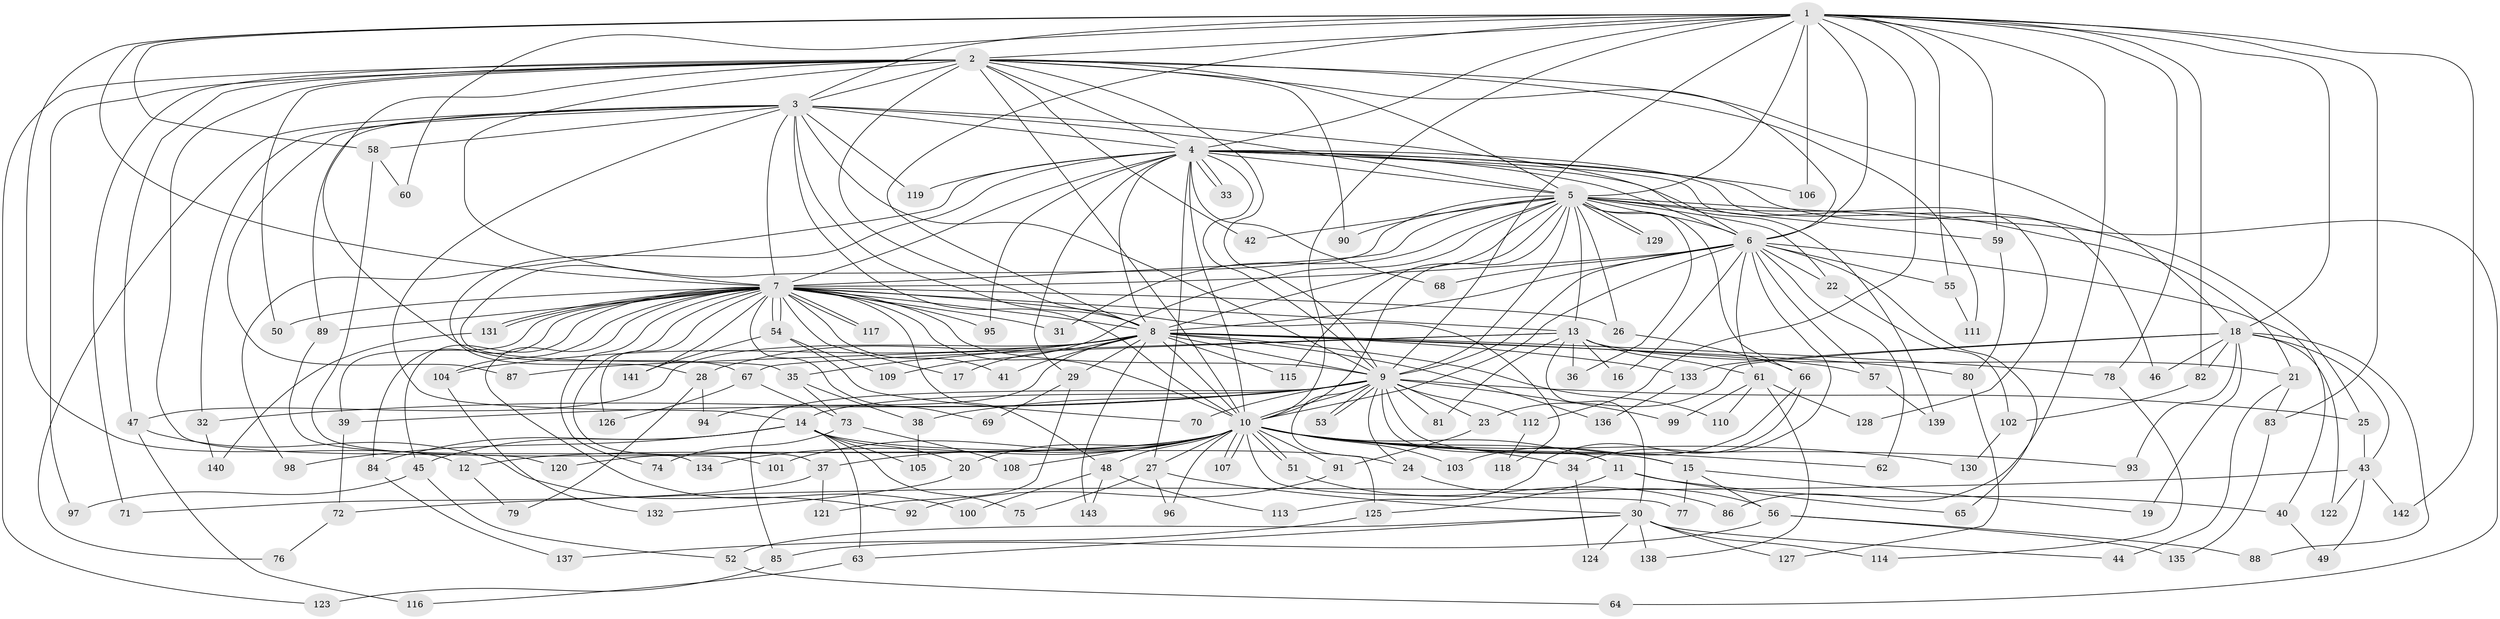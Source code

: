 // coarse degree distribution, {13: 0.014084507042253521, 53: 0.014084507042253521, 19: 0.014084507042253521, 16: 0.028169014084507043, 14: 0.014084507042253521, 3: 0.29577464788732394, 8: 0.014084507042253521, 9: 0.014084507042253521, 4: 0.08450704225352113, 2: 0.38028169014084506, 12: 0.014084507042253521, 11: 0.014084507042253521, 1: 0.07042253521126761, 5: 0.014084507042253521, 6: 0.014084507042253521}
// Generated by graph-tools (version 1.1) at 2025/17/03/04/25 18:17:37]
// undirected, 143 vertices, 311 edges
graph export_dot {
graph [start="1"]
  node [color=gray90,style=filled];
  1;
  2;
  3;
  4;
  5;
  6;
  7;
  8;
  9;
  10;
  11;
  12;
  13;
  14;
  15;
  16;
  17;
  18;
  19;
  20;
  21;
  22;
  23;
  24;
  25;
  26;
  27;
  28;
  29;
  30;
  31;
  32;
  33;
  34;
  35;
  36;
  37;
  38;
  39;
  40;
  41;
  42;
  43;
  44;
  45;
  46;
  47;
  48;
  49;
  50;
  51;
  52;
  53;
  54;
  55;
  56;
  57;
  58;
  59;
  60;
  61;
  62;
  63;
  64;
  65;
  66;
  67;
  68;
  69;
  70;
  71;
  72;
  73;
  74;
  75;
  76;
  77;
  78;
  79;
  80;
  81;
  82;
  83;
  84;
  85;
  86;
  87;
  88;
  89;
  90;
  91;
  92;
  93;
  94;
  95;
  96;
  97;
  98;
  99;
  100;
  101;
  102;
  103;
  104;
  105;
  106;
  107;
  108;
  109;
  110;
  111;
  112;
  113;
  114;
  115;
  116;
  117;
  118;
  119;
  120;
  121;
  122;
  123;
  124;
  125;
  126;
  127;
  128;
  129;
  130;
  131;
  132;
  133;
  134;
  135;
  136;
  137;
  138;
  139;
  140;
  141;
  142;
  143;
  1 -- 2;
  1 -- 3;
  1 -- 4;
  1 -- 5;
  1 -- 6;
  1 -- 7;
  1 -- 8;
  1 -- 9;
  1 -- 10;
  1 -- 12;
  1 -- 18;
  1 -- 55;
  1 -- 58;
  1 -- 59;
  1 -- 60;
  1 -- 78;
  1 -- 82;
  1 -- 83;
  1 -- 86;
  1 -- 106;
  1 -- 112;
  1 -- 142;
  2 -- 3;
  2 -- 4;
  2 -- 5;
  2 -- 6;
  2 -- 7;
  2 -- 8;
  2 -- 9;
  2 -- 10;
  2 -- 18;
  2 -- 42;
  2 -- 47;
  2 -- 50;
  2 -- 67;
  2 -- 71;
  2 -- 90;
  2 -- 97;
  2 -- 111;
  2 -- 120;
  2 -- 123;
  3 -- 4;
  3 -- 5;
  3 -- 6;
  3 -- 7;
  3 -- 8;
  3 -- 9;
  3 -- 10;
  3 -- 14;
  3 -- 32;
  3 -- 58;
  3 -- 76;
  3 -- 87;
  3 -- 89;
  3 -- 119;
  4 -- 5;
  4 -- 6;
  4 -- 7;
  4 -- 8;
  4 -- 9;
  4 -- 10;
  4 -- 25;
  4 -- 27;
  4 -- 28;
  4 -- 29;
  4 -- 33;
  4 -- 33;
  4 -- 46;
  4 -- 68;
  4 -- 95;
  4 -- 98;
  4 -- 106;
  4 -- 119;
  4 -- 128;
  4 -- 139;
  5 -- 6;
  5 -- 7;
  5 -- 8;
  5 -- 9;
  5 -- 10;
  5 -- 13;
  5 -- 21;
  5 -- 22;
  5 -- 26;
  5 -- 31;
  5 -- 35;
  5 -- 36;
  5 -- 42;
  5 -- 59;
  5 -- 64;
  5 -- 66;
  5 -- 90;
  5 -- 109;
  5 -- 115;
  5 -- 129;
  5 -- 129;
  6 -- 7;
  6 -- 8;
  6 -- 9;
  6 -- 10;
  6 -- 16;
  6 -- 22;
  6 -- 34;
  6 -- 40;
  6 -- 55;
  6 -- 57;
  6 -- 61;
  6 -- 62;
  6 -- 65;
  6 -- 68;
  7 -- 8;
  7 -- 9;
  7 -- 10;
  7 -- 13;
  7 -- 17;
  7 -- 26;
  7 -- 31;
  7 -- 37;
  7 -- 39;
  7 -- 41;
  7 -- 45;
  7 -- 48;
  7 -- 50;
  7 -- 54;
  7 -- 54;
  7 -- 69;
  7 -- 74;
  7 -- 84;
  7 -- 89;
  7 -- 95;
  7 -- 100;
  7 -- 104;
  7 -- 117;
  7 -- 117;
  7 -- 118;
  7 -- 126;
  7 -- 131;
  7 -- 131;
  7 -- 141;
  8 -- 9;
  8 -- 10;
  8 -- 17;
  8 -- 28;
  8 -- 29;
  8 -- 35;
  8 -- 41;
  8 -- 47;
  8 -- 57;
  8 -- 78;
  8 -- 80;
  8 -- 94;
  8 -- 104;
  8 -- 110;
  8 -- 115;
  8 -- 133;
  8 -- 136;
  8 -- 143;
  9 -- 10;
  9 -- 11;
  9 -- 14;
  9 -- 15;
  9 -- 23;
  9 -- 24;
  9 -- 25;
  9 -- 32;
  9 -- 38;
  9 -- 39;
  9 -- 53;
  9 -- 53;
  9 -- 70;
  9 -- 81;
  9 -- 85;
  9 -- 99;
  9 -- 112;
  9 -- 125;
  10 -- 11;
  10 -- 12;
  10 -- 15;
  10 -- 20;
  10 -- 27;
  10 -- 34;
  10 -- 37;
  10 -- 48;
  10 -- 51;
  10 -- 51;
  10 -- 62;
  10 -- 77;
  10 -- 91;
  10 -- 93;
  10 -- 96;
  10 -- 101;
  10 -- 103;
  10 -- 107;
  10 -- 107;
  10 -- 108;
  10 -- 120;
  10 -- 130;
  10 -- 134;
  11 -- 40;
  11 -- 65;
  11 -- 125;
  12 -- 79;
  13 -- 16;
  13 -- 21;
  13 -- 30;
  13 -- 36;
  13 -- 61;
  13 -- 67;
  13 -- 81;
  13 -- 87;
  14 -- 20;
  14 -- 24;
  14 -- 45;
  14 -- 63;
  14 -- 75;
  14 -- 84;
  14 -- 98;
  14 -- 105;
  15 -- 19;
  15 -- 56;
  15 -- 77;
  18 -- 19;
  18 -- 23;
  18 -- 43;
  18 -- 46;
  18 -- 82;
  18 -- 88;
  18 -- 93;
  18 -- 122;
  18 -- 133;
  20 -- 132;
  21 -- 44;
  21 -- 83;
  22 -- 102;
  23 -- 91;
  24 -- 56;
  25 -- 43;
  26 -- 66;
  27 -- 30;
  27 -- 75;
  27 -- 96;
  28 -- 79;
  28 -- 94;
  29 -- 69;
  29 -- 121;
  30 -- 44;
  30 -- 52;
  30 -- 63;
  30 -- 114;
  30 -- 124;
  30 -- 127;
  30 -- 138;
  32 -- 140;
  34 -- 124;
  35 -- 38;
  35 -- 73;
  37 -- 71;
  37 -- 121;
  38 -- 105;
  39 -- 72;
  40 -- 49;
  43 -- 49;
  43 -- 72;
  43 -- 122;
  43 -- 142;
  45 -- 52;
  45 -- 97;
  47 -- 92;
  47 -- 116;
  48 -- 100;
  48 -- 113;
  48 -- 143;
  51 -- 86;
  52 -- 64;
  54 -- 70;
  54 -- 109;
  54 -- 141;
  55 -- 111;
  56 -- 85;
  56 -- 88;
  56 -- 135;
  57 -- 139;
  58 -- 60;
  58 -- 101;
  59 -- 80;
  61 -- 99;
  61 -- 110;
  61 -- 128;
  61 -- 138;
  63 -- 116;
  66 -- 103;
  66 -- 113;
  67 -- 73;
  67 -- 126;
  72 -- 76;
  73 -- 74;
  73 -- 108;
  78 -- 114;
  80 -- 127;
  82 -- 102;
  83 -- 135;
  84 -- 137;
  85 -- 123;
  89 -- 134;
  91 -- 92;
  102 -- 130;
  104 -- 132;
  112 -- 118;
  125 -- 137;
  131 -- 140;
  133 -- 136;
}
